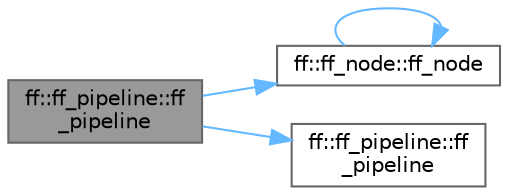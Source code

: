 digraph "ff::ff_pipeline::ff_pipeline"
{
 // LATEX_PDF_SIZE
  bgcolor="transparent";
  edge [fontname=Helvetica,fontsize=10,labelfontname=Helvetica,labelfontsize=10];
  node [fontname=Helvetica,fontsize=10,shape=box,height=0.2,width=0.4];
  rankdir="LR";
  Node1 [id="Node000001",label="ff::ff_pipeline::ff\l_pipeline",height=0.2,width=0.4,color="gray40", fillcolor="grey60", style="filled", fontcolor="black",tooltip=" "];
  Node1 -> Node2 [id="edge4_Node000001_Node000002",color="steelblue1",style="solid",tooltip=" "];
  Node2 [id="Node000002",label="ff::ff_node::ff_node",height=0.2,width=0.4,color="grey40", fillcolor="white", style="filled",URL="$classff_1_1ff__node.html#a53ab8b2244539766bdea3eb65cb04f9b",tooltip=" "];
  Node2 -> Node2 [id="edge5_Node000002_Node000002",color="steelblue1",style="solid",tooltip=" "];
  Node1 -> Node3 [id="edge6_Node000001_Node000003",color="steelblue1",style="solid",tooltip=" "];
  Node3 [id="Node000003",label="ff::ff_pipeline::ff\l_pipeline",height=0.2,width=0.4,color="grey40", fillcolor="white", style="filled",URL="$classff_1_1ff__pipeline.html#a05e2c125dd1007c027b0713281b2d07f",tooltip="Constructor"];
}
